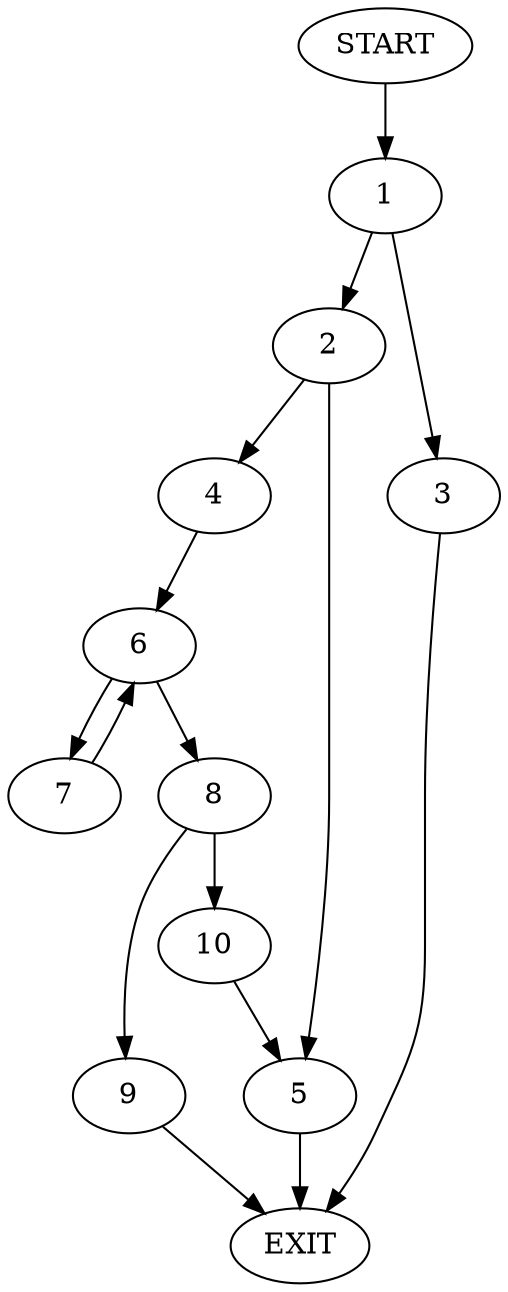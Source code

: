 digraph {
0 [label="START"]
11 [label="EXIT"]
0 -> 1
1 -> 2
1 -> 3
2 -> 4
2 -> 5
3 -> 11
5 -> 11
4 -> 6
6 -> 7
6 -> 8
7 -> 6
8 -> 9
8 -> 10
10 -> 5
9 -> 11
}
